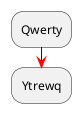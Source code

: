 {
  "sha1": "nus1lvoexm9kgwnph5dwqvci37q445m",
  "insertion": {
    "when": "2024-06-04T17:28:39.069Z",
    "url": "https://forum.plantuml.net/16080/is-the-skinparam-arrowheadcolor-no-longer-available",
    "user": "plantuml@gmail.com"
  }
}
@startuml
skinparam ArrowHeadColor red
:Qwerty;
:Ytrewq;
@enduml
